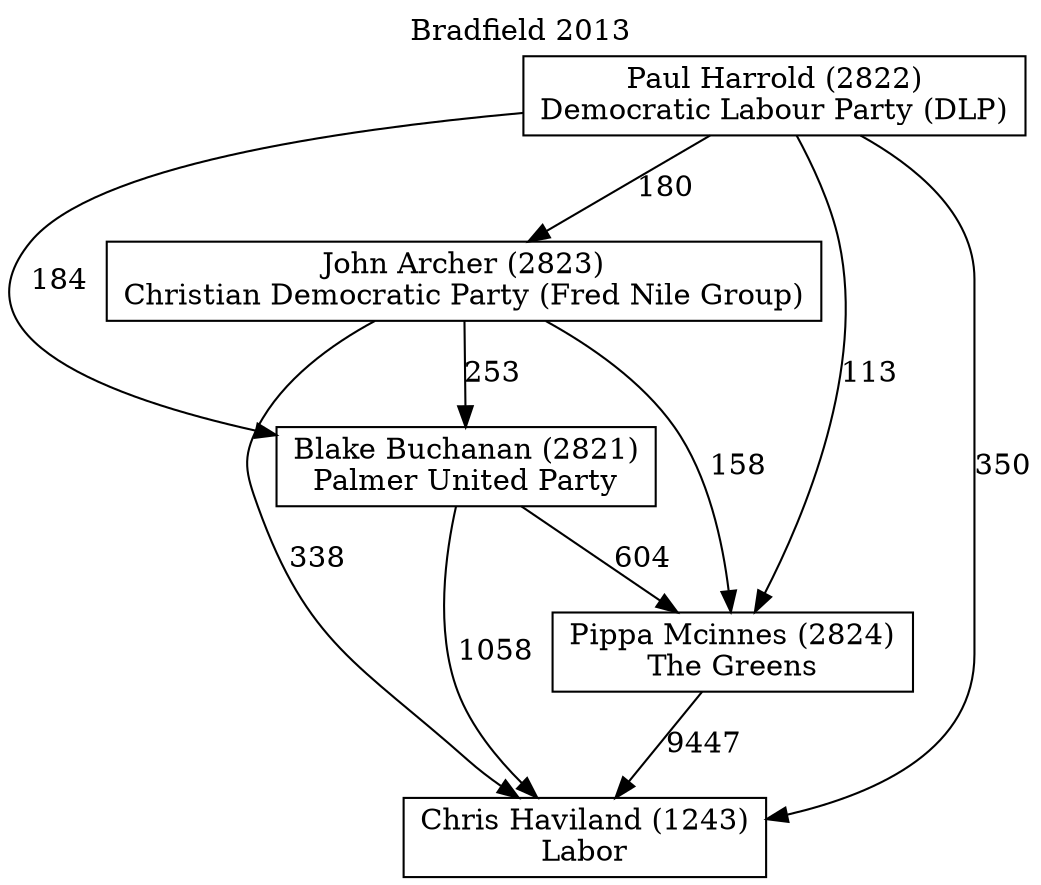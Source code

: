 // House preference flow
digraph "Chris Haviland (1243)_Bradfield_2013" {
	graph [label="Bradfield 2013" labelloc=t mclimit=10]
	node [shape=box]
	"Chris Haviland (1243)" [label="Chris Haviland (1243)
Labor"]
	"Pippa Mcinnes (2824)" [label="Pippa Mcinnes (2824)
The Greens"]
	"Blake Buchanan (2821)" [label="Blake Buchanan (2821)
Palmer United Party"]
	"John Archer (2823)" [label="John Archer (2823)
Christian Democratic Party (Fred Nile Group)"]
	"Paul Harrold (2822)" [label="Paul Harrold (2822)
Democratic Labour Party (DLP)"]
	"Pippa Mcinnes (2824)" -> "Chris Haviland (1243)" [label=9447]
	"Blake Buchanan (2821)" -> "Pippa Mcinnes (2824)" [label=604]
	"John Archer (2823)" -> "Blake Buchanan (2821)" [label=253]
	"Paul Harrold (2822)" -> "John Archer (2823)" [label=180]
	"Blake Buchanan (2821)" -> "Chris Haviland (1243)" [label=1058]
	"John Archer (2823)" -> "Chris Haviland (1243)" [label=338]
	"Paul Harrold (2822)" -> "Chris Haviland (1243)" [label=350]
	"Paul Harrold (2822)" -> "Blake Buchanan (2821)" [label=184]
	"John Archer (2823)" -> "Pippa Mcinnes (2824)" [label=158]
	"Paul Harrold (2822)" -> "Pippa Mcinnes (2824)" [label=113]
}
